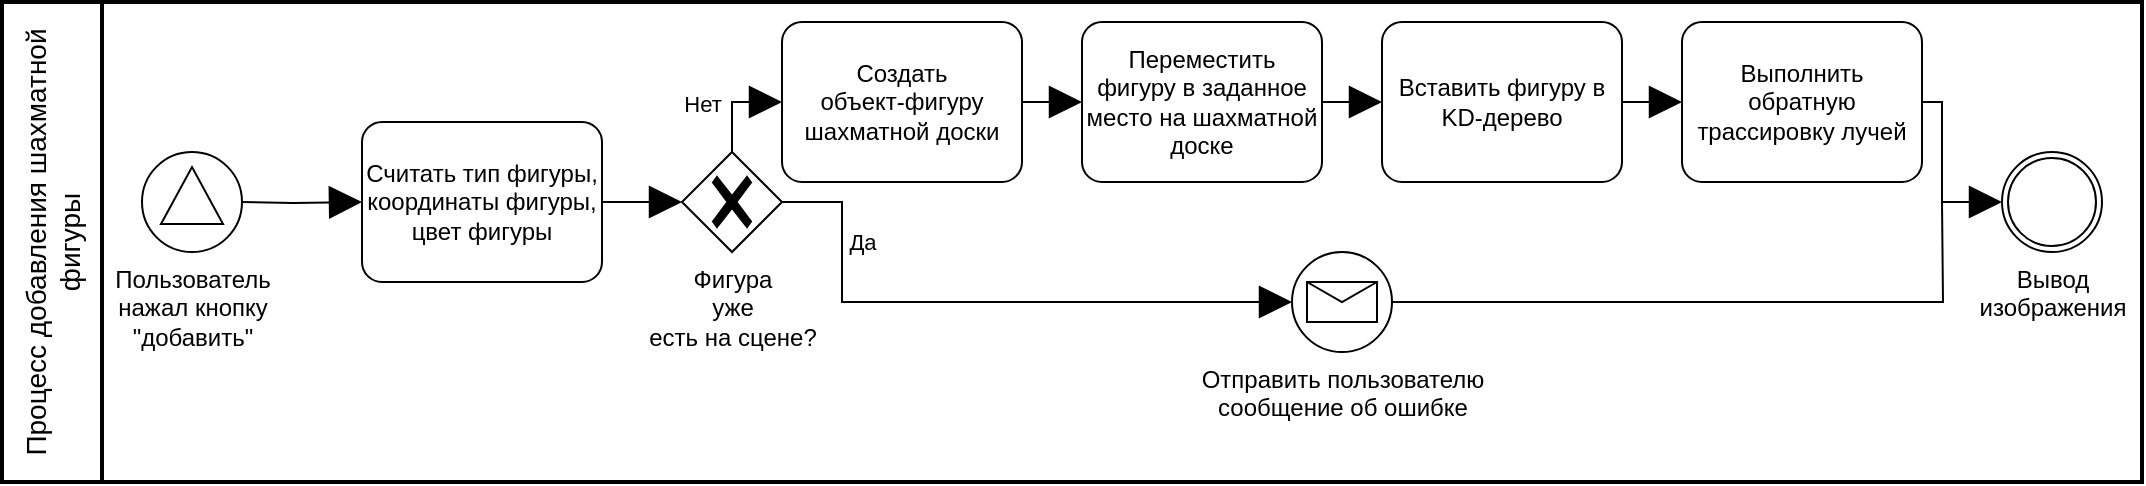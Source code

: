<mxfile version="21.6.8" type="device">
  <diagram name="Page-1" id="c7488fd3-1785-93aa-aadb-54a6760d102a">
    <mxGraphModel dx="1197" dy="838" grid="1" gridSize="10" guides="1" tooltips="1" connect="1" arrows="1" fold="1" page="1" pageScale="1" pageWidth="1100" pageHeight="850" background="none" math="0" shadow="0">
      <root>
        <mxCell id="0" />
        <mxCell id="1" parent="0" />
        <mxCell id="-FfgfGZ-kdBo7Im1mb59-5" value="Процесс добавления шахматной фигуры" style="swimlane;html=1;startSize=50;fontStyle=0;collapsible=0;horizontal=0;swimlaneLine=1;swimlaneFillColor=#ffffff;strokeWidth=2;whiteSpace=wrap;fontSize=14;" vertex="1" parent="1">
          <mxGeometry x="15" y="40" width="1070" height="240" as="geometry" />
        </mxCell>
        <mxCell id="-FfgfGZ-kdBo7Im1mb59-12" style="edgeStyle=orthogonalEdgeStyle;rounded=0;orthogonalLoop=1;jettySize=auto;html=1;endArrow=block;endFill=1;endSize=14;entryX=0;entryY=0.5;entryDx=0;entryDy=0;entryPerimeter=0;" edge="1" parent="-FfgfGZ-kdBo7Im1mb59-5" target="-FfgfGZ-kdBo7Im1mb59-14">
          <mxGeometry relative="1" as="geometry">
            <mxPoint x="120.0" y="100" as="sourcePoint" />
            <mxPoint x="160" y="100" as="targetPoint" />
          </mxGeometry>
        </mxCell>
        <mxCell id="-FfgfGZ-kdBo7Im1mb59-20" style="edgeStyle=orthogonalEdgeStyle;rounded=0;orthogonalLoop=1;jettySize=auto;html=1;exitX=1;exitY=0.5;exitDx=0;exitDy=0;exitPerimeter=0;endArrow=block;endFill=1;endSize=14;entryX=0;entryY=0.5;entryDx=0;entryDy=0;entryPerimeter=0;" edge="1" parent="-FfgfGZ-kdBo7Im1mb59-5" source="-FfgfGZ-kdBo7Im1mb59-14">
          <mxGeometry relative="1" as="geometry">
            <mxPoint x="340" y="100" as="targetPoint" />
          </mxGeometry>
        </mxCell>
        <mxCell id="-FfgfGZ-kdBo7Im1mb59-14" value="Считать тип фигуры,&lt;br&gt;координаты фигуры,&lt;br&gt;цвет фигуры" style="points=[[0.25,0,0],[0.5,0,0],[0.75,0,0],[1,0.25,0],[1,0.5,0],[1,0.75,0],[0.75,1,0],[0.5,1,0],[0.25,1,0],[0,0.75,0],[0,0.5,0],[0,0.25,0]];shape=mxgraph.bpmn.task;whiteSpace=wrap;rectStyle=rounded;size=10;html=1;container=1;expand=0;collapsible=0;taskMarker=abstract;" vertex="1" parent="-FfgfGZ-kdBo7Im1mb59-5">
          <mxGeometry x="180" y="60" width="120" height="80" as="geometry" />
        </mxCell>
        <mxCell id="-FfgfGZ-kdBo7Im1mb59-29" style="edgeStyle=orthogonalEdgeStyle;rounded=0;orthogonalLoop=1;jettySize=auto;html=1;endArrow=block;endFill=1;endSize=14;exitX=1;exitY=0.5;exitDx=0;exitDy=0;exitPerimeter=0;" edge="1" parent="-FfgfGZ-kdBo7Im1mb59-5" source="-FfgfGZ-kdBo7Im1mb59-38" target="-FfgfGZ-kdBo7Im1mb59-28">
          <mxGeometry relative="1" as="geometry">
            <mxPoint x="940" y="100.032" as="sourcePoint" />
            <Array as="points">
              <mxPoint x="970" y="50" />
              <mxPoint x="970" y="100" />
            </Array>
          </mxGeometry>
        </mxCell>
        <mxCell id="-FfgfGZ-kdBo7Im1mb59-28" value="Вывод&lt;br&gt;изображения" style="points=[[0.145,0.145,0],[0.5,0,0],[0.855,0.145,0],[1,0.5,0],[0.855,0.855,0],[0.5,1,0],[0.145,0.855,0],[0,0.5,0]];shape=mxgraph.bpmn.event;html=1;verticalLabelPosition=bottom;labelBackgroundColor=#ffffff;verticalAlign=top;align=center;perimeter=ellipsePerimeter;outlineConnect=0;aspect=fixed;outline=throwing;symbol=general;" vertex="1" parent="-FfgfGZ-kdBo7Im1mb59-5">
          <mxGeometry x="1000" y="75" width="50" height="50" as="geometry" />
        </mxCell>
        <mxCell id="-FfgfGZ-kdBo7Im1mb59-34" style="edgeStyle=orthogonalEdgeStyle;rounded=0;orthogonalLoop=1;jettySize=auto;html=1;exitX=1;exitY=0.5;exitDx=0;exitDy=0;exitPerimeter=0;endArrow=block;endFill=1;endSize=14;" edge="1" parent="-FfgfGZ-kdBo7Im1mb59-5" source="-FfgfGZ-kdBo7Im1mb59-37" target="-FfgfGZ-kdBo7Im1mb59-38">
          <mxGeometry relative="1" as="geometry">
            <mxPoint x="780" y="100.0" as="sourcePoint" />
            <mxPoint x="740" y="130" as="targetPoint" />
          </mxGeometry>
        </mxCell>
        <mxCell id="-FfgfGZ-kdBo7Im1mb59-35" value="Создать &lt;br&gt;объект-фигуру&lt;br&gt;шахматной доски" style="points=[[0.25,0,0],[0.5,0,0],[0.75,0,0],[1,0.25,0],[1,0.5,0],[1,0.75,0],[0.75,1,0],[0.5,1,0],[0.25,1,0],[0,0.75,0],[0,0.5,0],[0,0.25,0]];shape=mxgraph.bpmn.task;whiteSpace=wrap;rectStyle=rounded;size=10;html=1;container=1;expand=0;collapsible=0;taskMarker=abstract;" vertex="1" parent="-FfgfGZ-kdBo7Im1mb59-5">
          <mxGeometry x="390" y="10" width="120" height="80" as="geometry" />
        </mxCell>
        <mxCell id="-FfgfGZ-kdBo7Im1mb59-37" value="Вставить фигуру в&lt;br style=&quot;border-color: var(--border-color);&quot;&gt;KD-дерево" style="points=[[0.25,0,0],[0.5,0,0],[0.75,0,0],[1,0.25,0],[1,0.5,0],[1,0.75,0],[0.75,1,0],[0.5,1,0],[0.25,1,0],[0,0.75,0],[0,0.5,0],[0,0.25,0]];shape=mxgraph.bpmn.task;whiteSpace=wrap;rectStyle=rounded;size=10;html=1;container=1;expand=0;collapsible=0;taskMarker=abstract;" vertex="1" parent="-FfgfGZ-kdBo7Im1mb59-5">
          <mxGeometry x="690" y="10" width="120" height="80" as="geometry" />
        </mxCell>
        <mxCell id="-FfgfGZ-kdBo7Im1mb59-38" value="Выполнить обратную&lt;br style=&quot;border-color: var(--border-color);&quot;&gt;трассировку лучей" style="points=[[0.25,0,0],[0.5,0,0],[0.75,0,0],[1,0.25,0],[1,0.5,0],[1,0.75,0],[0.75,1,0],[0.5,1,0],[0.25,1,0],[0,0.75,0],[0,0.5,0],[0,0.25,0]];shape=mxgraph.bpmn.task;whiteSpace=wrap;rectStyle=rounded;size=10;html=1;container=1;expand=0;collapsible=0;taskMarker=abstract;" vertex="1" parent="-FfgfGZ-kdBo7Im1mb59-5">
          <mxGeometry x="840" y="10" width="120" height="80" as="geometry" />
        </mxCell>
        <mxCell id="-FfgfGZ-kdBo7Im1mb59-39" value="Пользователь&lt;br&gt;нажал кнопку&lt;br&gt;&quot;добавить&quot;" style="points=[[0.145,0.145,0],[0.5,0,0],[0.855,0.145,0],[1,0.5,0],[0.855,0.855,0],[0.5,1,0],[0.145,0.855,0],[0,0.5,0]];shape=mxgraph.bpmn.event;html=1;verticalLabelPosition=bottom;labelBackgroundColor=#ffffff;verticalAlign=top;align=center;perimeter=ellipsePerimeter;outlineConnect=0;aspect=fixed;outline=standard;symbol=signal;" vertex="1" parent="-FfgfGZ-kdBo7Im1mb59-5">
          <mxGeometry x="70" y="75" width="50" height="50" as="geometry" />
        </mxCell>
        <mxCell id="-FfgfGZ-kdBo7Im1mb59-49" style="edgeStyle=orthogonalEdgeStyle;rounded=0;orthogonalLoop=1;jettySize=auto;html=1;endSize=14;endArrow=block;endFill=1;" edge="1" parent="-FfgfGZ-kdBo7Im1mb59-5" source="-FfgfGZ-kdBo7Im1mb59-41" target="-FfgfGZ-kdBo7Im1mb59-48">
          <mxGeometry relative="1" as="geometry">
            <Array as="points">
              <mxPoint x="420" y="100" />
              <mxPoint x="420" y="150" />
            </Array>
          </mxGeometry>
        </mxCell>
        <mxCell id="-FfgfGZ-kdBo7Im1mb59-50" value="Да" style="edgeLabel;html=1;align=center;verticalAlign=middle;resizable=0;points=[];" vertex="1" connectable="0" parent="-FfgfGZ-kdBo7Im1mb59-49">
          <mxGeometry x="-0.784" relative="1" as="geometry">
            <mxPoint x="10" y="17" as="offset" />
          </mxGeometry>
        </mxCell>
        <mxCell id="-FfgfGZ-kdBo7Im1mb59-41" value="Фигура&lt;br&gt;уже&lt;br&gt;есть на сцене?" style="points=[[0.25,0.25,0],[0.5,0,0],[0.75,0.25,0],[1,0.5,0],[0.75,0.75,0],[0.5,1,0],[0.25,0.75,0],[0,0.5,0]];shape=mxgraph.bpmn.gateway2;html=1;verticalLabelPosition=bottom;labelBackgroundColor=#ffffff;verticalAlign=top;align=center;perimeter=rhombusPerimeter;outlineConnect=0;outline=none;symbol=none;gwType=exclusive;" vertex="1" parent="-FfgfGZ-kdBo7Im1mb59-5">
          <mxGeometry x="340" y="75" width="50" height="50" as="geometry" />
        </mxCell>
        <mxCell id="-FfgfGZ-kdBo7Im1mb59-53" style="edgeStyle=orthogonalEdgeStyle;rounded=0;orthogonalLoop=1;jettySize=auto;html=1;exitX=1;exitY=0.5;exitDx=0;exitDy=0;exitPerimeter=0;endArrow=none;endFill=0;" edge="1" parent="-FfgfGZ-kdBo7Im1mb59-5" source="-FfgfGZ-kdBo7Im1mb59-48">
          <mxGeometry relative="1" as="geometry">
            <mxPoint x="970" y="100" as="targetPoint" />
          </mxGeometry>
        </mxCell>
        <mxCell id="-FfgfGZ-kdBo7Im1mb59-48" value="Отправить пользователю&lt;br&gt;сообщение об ошибке" style="points=[[0.145,0.145,0],[0.5,0,0],[0.855,0.145,0],[1,0.5,0],[0.855,0.855,0],[0.5,1,0],[0.145,0.855,0],[0,0.5,0]];shape=mxgraph.bpmn.event;html=1;verticalLabelPosition=bottom;labelBackgroundColor=#ffffff;verticalAlign=top;align=center;perimeter=ellipsePerimeter;outlineConnect=0;aspect=fixed;outline=standard;symbol=message;" vertex="1" parent="-FfgfGZ-kdBo7Im1mb59-5">
          <mxGeometry x="645" y="125" width="50" height="50" as="geometry" />
        </mxCell>
        <mxCell id="-FfgfGZ-kdBo7Im1mb59-21" style="edgeStyle=orthogonalEdgeStyle;rounded=0;orthogonalLoop=1;jettySize=auto;html=1;exitX=0.5;exitY=0;exitDx=0;exitDy=0;exitPerimeter=0;endArrow=block;endFill=1;endSize=14;entryX=0;entryY=0.5;entryDx=0;entryDy=0;entryPerimeter=0;" edge="1" parent="-FfgfGZ-kdBo7Im1mb59-5" source="-FfgfGZ-kdBo7Im1mb59-41" target="-FfgfGZ-kdBo7Im1mb59-35">
          <mxGeometry relative="1" as="geometry">
            <mxPoint x="420" y="100" as="sourcePoint" />
            <mxPoint x="490" y="100" as="targetPoint" />
            <Array as="points">
              <mxPoint x="365" y="50" />
            </Array>
          </mxGeometry>
        </mxCell>
        <mxCell id="-FfgfGZ-kdBo7Im1mb59-44" value="Нет" style="edgeLabel;html=1;align=center;verticalAlign=middle;resizable=0;points=[];" vertex="1" connectable="0" parent="-FfgfGZ-kdBo7Im1mb59-21">
          <mxGeometry x="-0.1" y="-1" relative="1" as="geometry">
            <mxPoint x="-16" y="-2" as="offset" />
          </mxGeometry>
        </mxCell>
        <mxCell id="-FfgfGZ-kdBo7Im1mb59-55" value="" style="edgeStyle=orthogonalEdgeStyle;rounded=0;orthogonalLoop=1;jettySize=auto;html=1;exitX=1;exitY=0.5;exitDx=0;exitDy=0;exitPerimeter=0;endArrow=block;endFill=1;endSize=14;entryX=0;entryY=0.5;entryDx=0;entryDy=0;entryPerimeter=0;" edge="1" parent="-FfgfGZ-kdBo7Im1mb59-5" source="-FfgfGZ-kdBo7Im1mb59-35" target="-FfgfGZ-kdBo7Im1mb59-54">
          <mxGeometry relative="1" as="geometry">
            <mxPoint x="560.0" y="89.75" as="sourcePoint" />
            <mxPoint x="610" y="89.75" as="targetPoint" />
            <Array as="points" />
          </mxGeometry>
        </mxCell>
        <mxCell id="-FfgfGZ-kdBo7Im1mb59-56" style="edgeStyle=orthogonalEdgeStyle;rounded=0;orthogonalLoop=1;jettySize=auto;html=1;entryX=0;entryY=0.5;entryDx=0;entryDy=0;entryPerimeter=0;endArrow=block;endFill=1;endSize=14;" edge="1" parent="-FfgfGZ-kdBo7Im1mb59-5" source="-FfgfGZ-kdBo7Im1mb59-54" target="-FfgfGZ-kdBo7Im1mb59-37">
          <mxGeometry relative="1" as="geometry" />
        </mxCell>
        <mxCell id="-FfgfGZ-kdBo7Im1mb59-54" value="Переместить&lt;br&gt;фигуру в заданное&lt;br&gt;место на шахматной доске" style="points=[[0.25,0,0],[0.5,0,0],[0.75,0,0],[1,0.25,0],[1,0.5,0],[1,0.75,0],[0.75,1,0],[0.5,1,0],[0.25,1,0],[0,0.75,0],[0,0.5,0],[0,0.25,0]];shape=mxgraph.bpmn.task;whiteSpace=wrap;rectStyle=rounded;size=10;html=1;container=1;expand=0;collapsible=0;taskMarker=abstract;" vertex="1" parent="-FfgfGZ-kdBo7Im1mb59-5">
          <mxGeometry x="540" y="10" width="120" height="80" as="geometry" />
        </mxCell>
      </root>
    </mxGraphModel>
  </diagram>
</mxfile>
